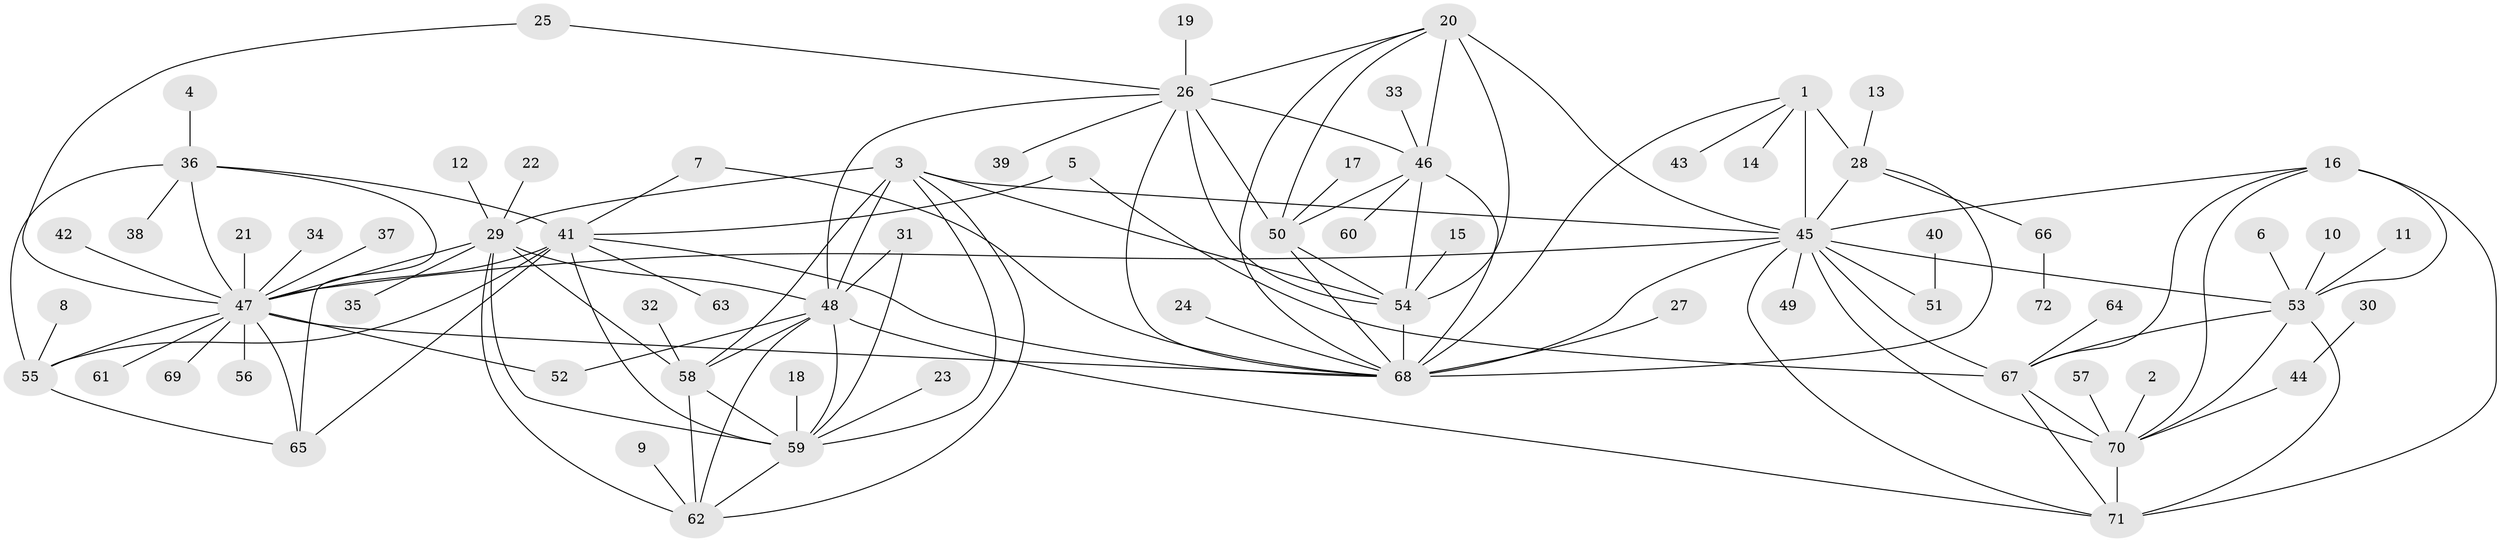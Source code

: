 // original degree distribution, {9: 0.056338028169014086, 11: 0.035211267605633804, 8: 0.04225352112676056, 12: 0.02112676056338028, 10: 0.035211267605633804, 7: 0.04225352112676056, 6: 0.014084507042253521, 2: 0.11971830985915492, 1: 0.5774647887323944, 5: 0.007042253521126761, 4: 0.007042253521126761, 3: 0.04225352112676056}
// Generated by graph-tools (version 1.1) at 2025/26/03/09/25 03:26:49]
// undirected, 72 vertices, 123 edges
graph export_dot {
graph [start="1"]
  node [color=gray90,style=filled];
  1;
  2;
  3;
  4;
  5;
  6;
  7;
  8;
  9;
  10;
  11;
  12;
  13;
  14;
  15;
  16;
  17;
  18;
  19;
  20;
  21;
  22;
  23;
  24;
  25;
  26;
  27;
  28;
  29;
  30;
  31;
  32;
  33;
  34;
  35;
  36;
  37;
  38;
  39;
  40;
  41;
  42;
  43;
  44;
  45;
  46;
  47;
  48;
  49;
  50;
  51;
  52;
  53;
  54;
  55;
  56;
  57;
  58;
  59;
  60;
  61;
  62;
  63;
  64;
  65;
  66;
  67;
  68;
  69;
  70;
  71;
  72;
  1 -- 14 [weight=1.0];
  1 -- 28 [weight=6.0];
  1 -- 43 [weight=1.0];
  1 -- 45 [weight=3.0];
  1 -- 68 [weight=3.0];
  2 -- 70 [weight=1.0];
  3 -- 29 [weight=1.0];
  3 -- 45 [weight=1.0];
  3 -- 48 [weight=1.0];
  3 -- 54 [weight=1.0];
  3 -- 58 [weight=2.0];
  3 -- 59 [weight=1.0];
  3 -- 62 [weight=1.0];
  4 -- 36 [weight=1.0];
  5 -- 41 [weight=1.0];
  5 -- 67 [weight=1.0];
  6 -- 53 [weight=1.0];
  7 -- 41 [weight=1.0];
  7 -- 68 [weight=1.0];
  8 -- 55 [weight=1.0];
  9 -- 62 [weight=1.0];
  10 -- 53 [weight=1.0];
  11 -- 53 [weight=1.0];
  12 -- 29 [weight=1.0];
  13 -- 28 [weight=1.0];
  15 -- 54 [weight=1.0];
  16 -- 45 [weight=1.0];
  16 -- 53 [weight=1.0];
  16 -- 67 [weight=1.0];
  16 -- 70 [weight=1.0];
  16 -- 71 [weight=2.0];
  17 -- 50 [weight=1.0];
  18 -- 59 [weight=1.0];
  19 -- 26 [weight=1.0];
  20 -- 26 [weight=1.0];
  20 -- 45 [weight=1.0];
  20 -- 46 [weight=1.0];
  20 -- 50 [weight=1.0];
  20 -- 54 [weight=2.0];
  20 -- 68 [weight=1.0];
  21 -- 47 [weight=1.0];
  22 -- 29 [weight=1.0];
  23 -- 59 [weight=1.0];
  24 -- 68 [weight=1.0];
  25 -- 26 [weight=1.0];
  25 -- 47 [weight=1.0];
  26 -- 39 [weight=1.0];
  26 -- 46 [weight=1.0];
  26 -- 48 [weight=1.0];
  26 -- 50 [weight=1.0];
  26 -- 54 [weight=2.0];
  26 -- 68 [weight=1.0];
  27 -- 68 [weight=1.0];
  28 -- 45 [weight=2.0];
  28 -- 66 [weight=1.0];
  28 -- 68 [weight=2.0];
  29 -- 35 [weight=1.0];
  29 -- 47 [weight=1.0];
  29 -- 48 [weight=1.0];
  29 -- 58 [weight=2.0];
  29 -- 59 [weight=1.0];
  29 -- 62 [weight=1.0];
  30 -- 44 [weight=1.0];
  31 -- 48 [weight=1.0];
  31 -- 59 [weight=1.0];
  32 -- 58 [weight=1.0];
  33 -- 46 [weight=1.0];
  34 -- 47 [weight=1.0];
  36 -- 38 [weight=1.0];
  36 -- 41 [weight=1.0];
  36 -- 47 [weight=3.0];
  36 -- 55 [weight=1.0];
  36 -- 65 [weight=1.0];
  37 -- 47 [weight=1.0];
  40 -- 51 [weight=1.0];
  41 -- 47 [weight=3.0];
  41 -- 55 [weight=1.0];
  41 -- 59 [weight=1.0];
  41 -- 63 [weight=1.0];
  41 -- 65 [weight=1.0];
  41 -- 68 [weight=1.0];
  42 -- 47 [weight=1.0];
  44 -- 70 [weight=1.0];
  45 -- 47 [weight=1.0];
  45 -- 49 [weight=1.0];
  45 -- 51 [weight=1.0];
  45 -- 53 [weight=1.0];
  45 -- 67 [weight=1.0];
  45 -- 68 [weight=1.0];
  45 -- 70 [weight=1.0];
  45 -- 71 [weight=2.0];
  46 -- 50 [weight=1.0];
  46 -- 54 [weight=2.0];
  46 -- 60 [weight=1.0];
  46 -- 68 [weight=1.0];
  47 -- 52 [weight=1.0];
  47 -- 55 [weight=3.0];
  47 -- 56 [weight=1.0];
  47 -- 61 [weight=1.0];
  47 -- 65 [weight=3.0];
  47 -- 68 [weight=1.0];
  47 -- 69 [weight=1.0];
  48 -- 52 [weight=1.0];
  48 -- 58 [weight=2.0];
  48 -- 59 [weight=1.0];
  48 -- 62 [weight=1.0];
  48 -- 71 [weight=1.0];
  50 -- 54 [weight=2.0];
  50 -- 68 [weight=1.0];
  53 -- 67 [weight=1.0];
  53 -- 70 [weight=1.0];
  53 -- 71 [weight=2.0];
  54 -- 68 [weight=2.0];
  55 -- 65 [weight=1.0];
  57 -- 70 [weight=1.0];
  58 -- 59 [weight=2.0];
  58 -- 62 [weight=2.0];
  59 -- 62 [weight=1.0];
  64 -- 67 [weight=1.0];
  66 -- 72 [weight=1.0];
  67 -- 70 [weight=1.0];
  67 -- 71 [weight=2.0];
  70 -- 71 [weight=2.0];
}
